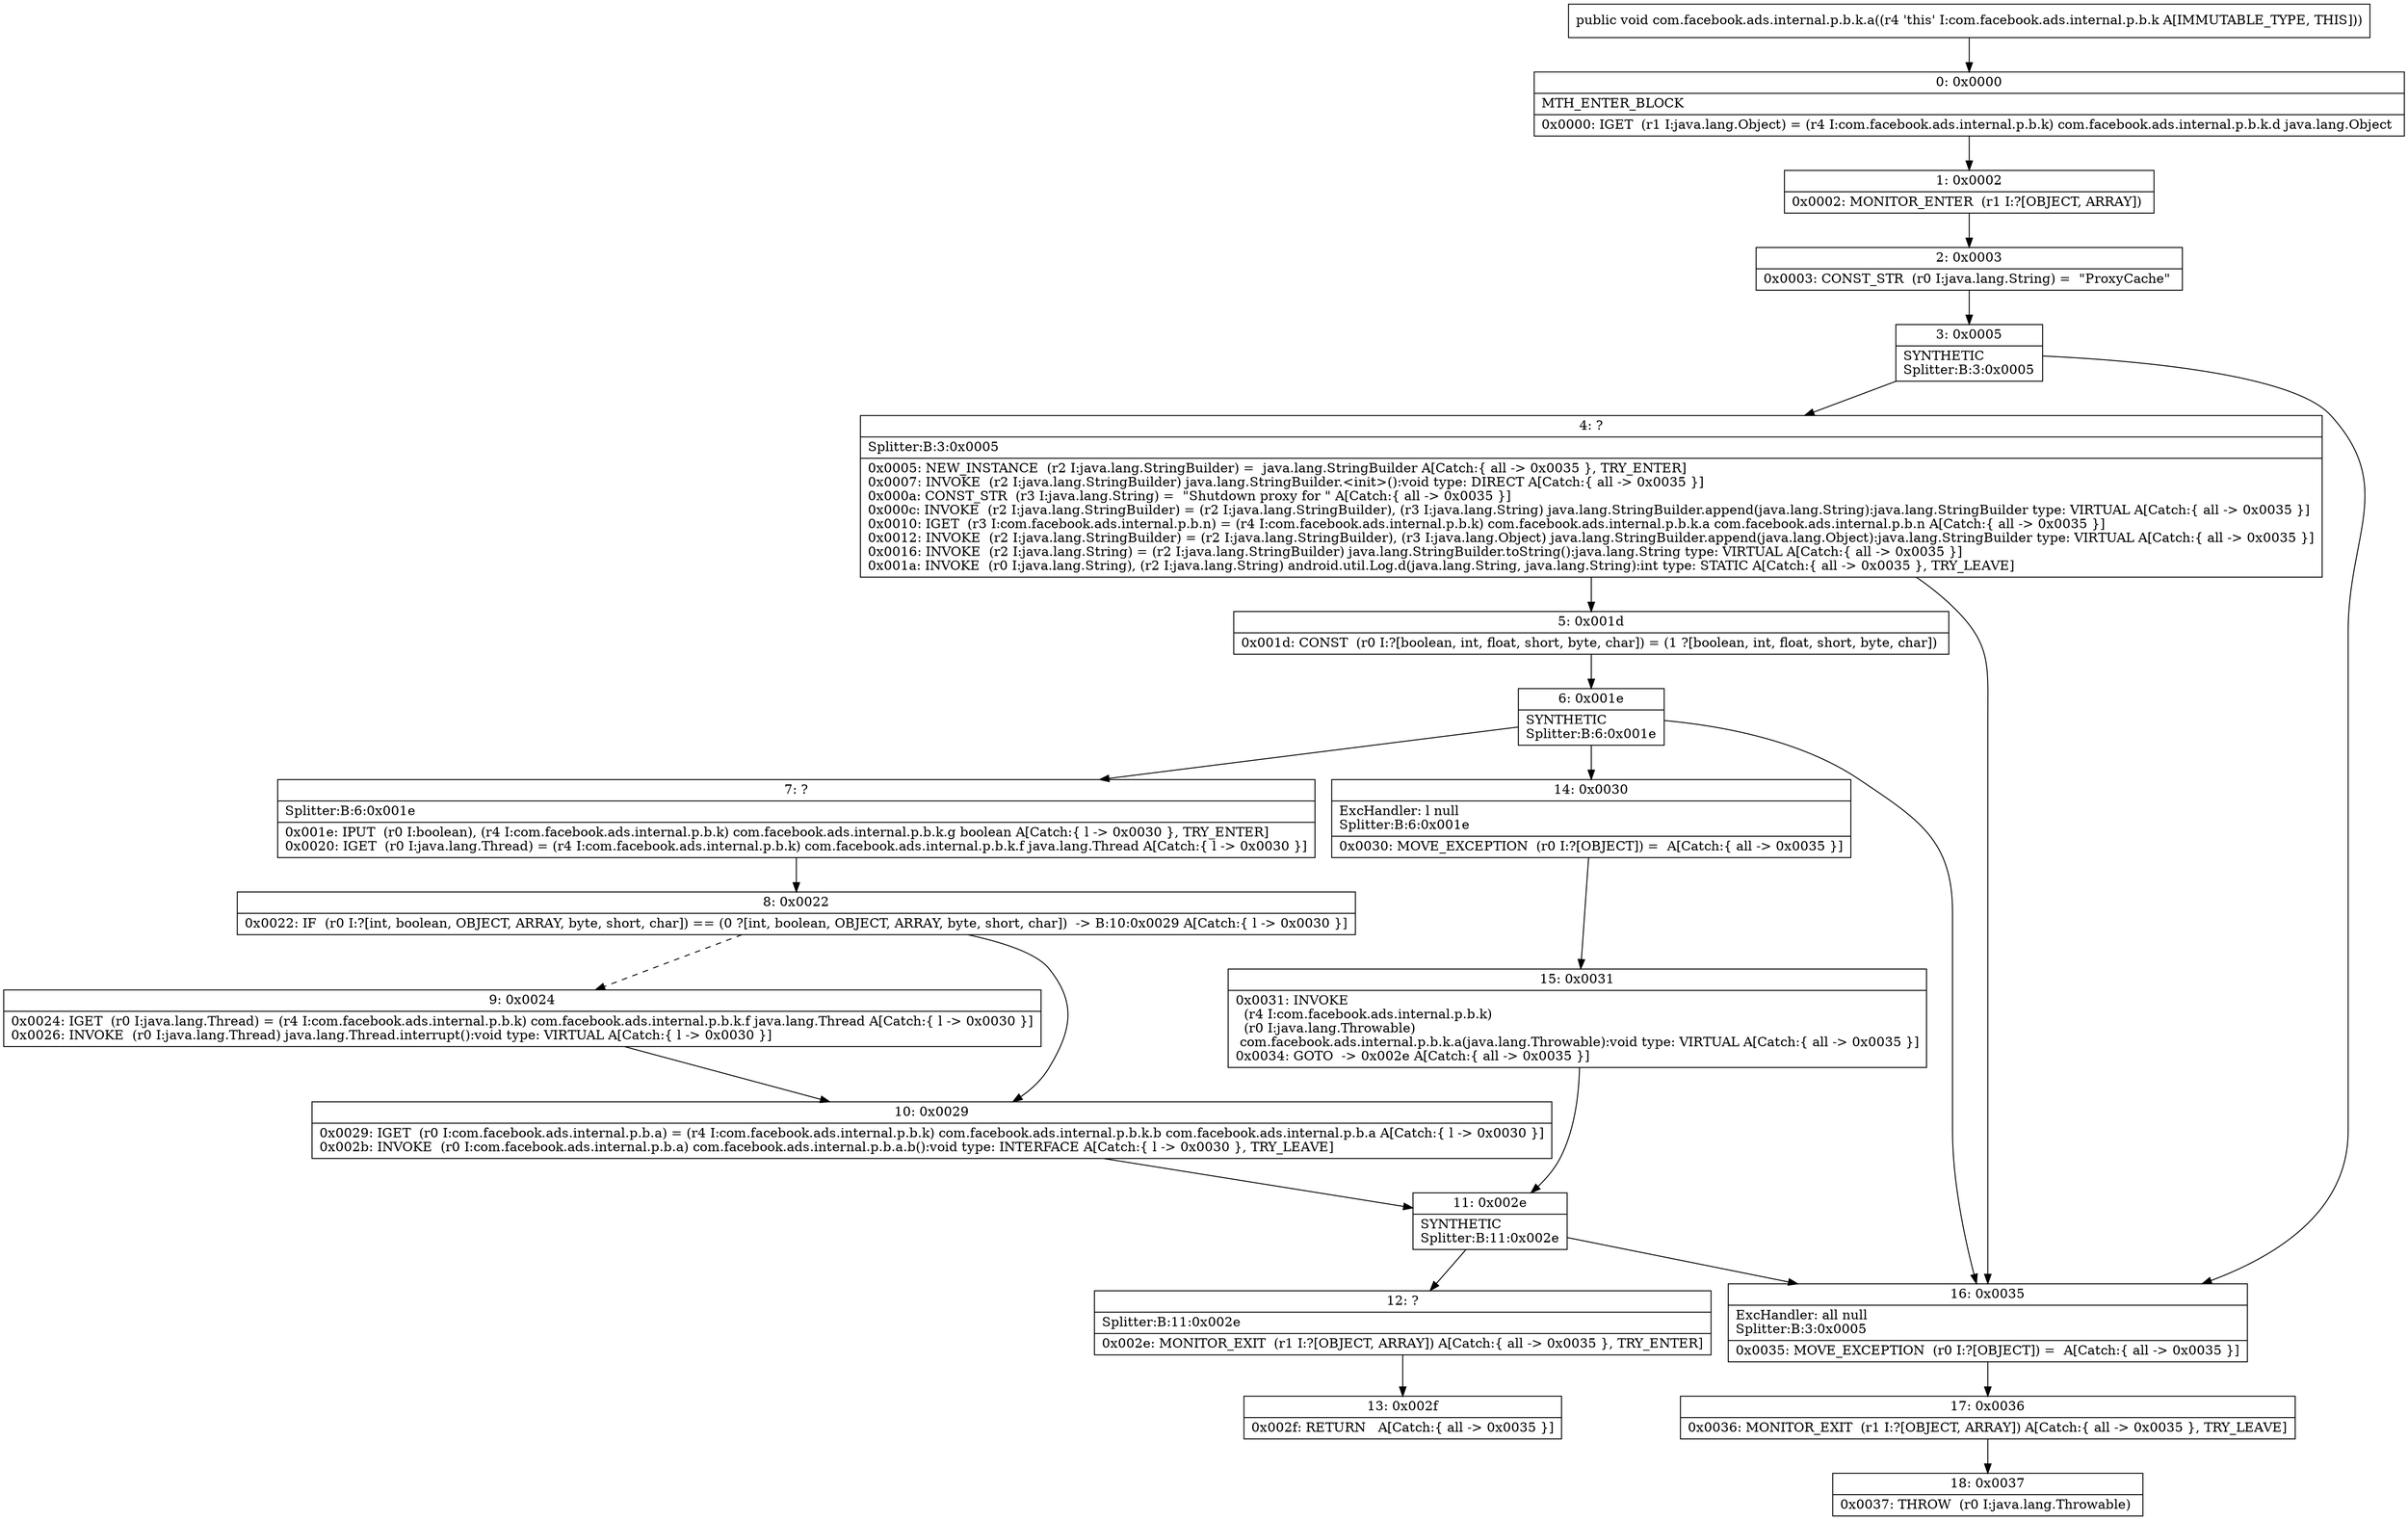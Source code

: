 digraph "CFG forcom.facebook.ads.internal.p.b.k.a()V" {
Node_0 [shape=record,label="{0\:\ 0x0000|MTH_ENTER_BLOCK\l|0x0000: IGET  (r1 I:java.lang.Object) = (r4 I:com.facebook.ads.internal.p.b.k) com.facebook.ads.internal.p.b.k.d java.lang.Object \l}"];
Node_1 [shape=record,label="{1\:\ 0x0002|0x0002: MONITOR_ENTER  (r1 I:?[OBJECT, ARRAY]) \l}"];
Node_2 [shape=record,label="{2\:\ 0x0003|0x0003: CONST_STR  (r0 I:java.lang.String) =  \"ProxyCache\" \l}"];
Node_3 [shape=record,label="{3\:\ 0x0005|SYNTHETIC\lSplitter:B:3:0x0005\l}"];
Node_4 [shape=record,label="{4\:\ ?|Splitter:B:3:0x0005\l|0x0005: NEW_INSTANCE  (r2 I:java.lang.StringBuilder) =  java.lang.StringBuilder A[Catch:\{ all \-\> 0x0035 \}, TRY_ENTER]\l0x0007: INVOKE  (r2 I:java.lang.StringBuilder) java.lang.StringBuilder.\<init\>():void type: DIRECT A[Catch:\{ all \-\> 0x0035 \}]\l0x000a: CONST_STR  (r3 I:java.lang.String) =  \"Shutdown proxy for \" A[Catch:\{ all \-\> 0x0035 \}]\l0x000c: INVOKE  (r2 I:java.lang.StringBuilder) = (r2 I:java.lang.StringBuilder), (r3 I:java.lang.String) java.lang.StringBuilder.append(java.lang.String):java.lang.StringBuilder type: VIRTUAL A[Catch:\{ all \-\> 0x0035 \}]\l0x0010: IGET  (r3 I:com.facebook.ads.internal.p.b.n) = (r4 I:com.facebook.ads.internal.p.b.k) com.facebook.ads.internal.p.b.k.a com.facebook.ads.internal.p.b.n A[Catch:\{ all \-\> 0x0035 \}]\l0x0012: INVOKE  (r2 I:java.lang.StringBuilder) = (r2 I:java.lang.StringBuilder), (r3 I:java.lang.Object) java.lang.StringBuilder.append(java.lang.Object):java.lang.StringBuilder type: VIRTUAL A[Catch:\{ all \-\> 0x0035 \}]\l0x0016: INVOKE  (r2 I:java.lang.String) = (r2 I:java.lang.StringBuilder) java.lang.StringBuilder.toString():java.lang.String type: VIRTUAL A[Catch:\{ all \-\> 0x0035 \}]\l0x001a: INVOKE  (r0 I:java.lang.String), (r2 I:java.lang.String) android.util.Log.d(java.lang.String, java.lang.String):int type: STATIC A[Catch:\{ all \-\> 0x0035 \}, TRY_LEAVE]\l}"];
Node_5 [shape=record,label="{5\:\ 0x001d|0x001d: CONST  (r0 I:?[boolean, int, float, short, byte, char]) = (1 ?[boolean, int, float, short, byte, char]) \l}"];
Node_6 [shape=record,label="{6\:\ 0x001e|SYNTHETIC\lSplitter:B:6:0x001e\l}"];
Node_7 [shape=record,label="{7\:\ ?|Splitter:B:6:0x001e\l|0x001e: IPUT  (r0 I:boolean), (r4 I:com.facebook.ads.internal.p.b.k) com.facebook.ads.internal.p.b.k.g boolean A[Catch:\{ l \-\> 0x0030 \}, TRY_ENTER]\l0x0020: IGET  (r0 I:java.lang.Thread) = (r4 I:com.facebook.ads.internal.p.b.k) com.facebook.ads.internal.p.b.k.f java.lang.Thread A[Catch:\{ l \-\> 0x0030 \}]\l}"];
Node_8 [shape=record,label="{8\:\ 0x0022|0x0022: IF  (r0 I:?[int, boolean, OBJECT, ARRAY, byte, short, char]) == (0 ?[int, boolean, OBJECT, ARRAY, byte, short, char])  \-\> B:10:0x0029 A[Catch:\{ l \-\> 0x0030 \}]\l}"];
Node_9 [shape=record,label="{9\:\ 0x0024|0x0024: IGET  (r0 I:java.lang.Thread) = (r4 I:com.facebook.ads.internal.p.b.k) com.facebook.ads.internal.p.b.k.f java.lang.Thread A[Catch:\{ l \-\> 0x0030 \}]\l0x0026: INVOKE  (r0 I:java.lang.Thread) java.lang.Thread.interrupt():void type: VIRTUAL A[Catch:\{ l \-\> 0x0030 \}]\l}"];
Node_10 [shape=record,label="{10\:\ 0x0029|0x0029: IGET  (r0 I:com.facebook.ads.internal.p.b.a) = (r4 I:com.facebook.ads.internal.p.b.k) com.facebook.ads.internal.p.b.k.b com.facebook.ads.internal.p.b.a A[Catch:\{ l \-\> 0x0030 \}]\l0x002b: INVOKE  (r0 I:com.facebook.ads.internal.p.b.a) com.facebook.ads.internal.p.b.a.b():void type: INTERFACE A[Catch:\{ l \-\> 0x0030 \}, TRY_LEAVE]\l}"];
Node_11 [shape=record,label="{11\:\ 0x002e|SYNTHETIC\lSplitter:B:11:0x002e\l}"];
Node_12 [shape=record,label="{12\:\ ?|Splitter:B:11:0x002e\l|0x002e: MONITOR_EXIT  (r1 I:?[OBJECT, ARRAY]) A[Catch:\{ all \-\> 0x0035 \}, TRY_ENTER]\l}"];
Node_13 [shape=record,label="{13\:\ 0x002f|0x002f: RETURN   A[Catch:\{ all \-\> 0x0035 \}]\l}"];
Node_14 [shape=record,label="{14\:\ 0x0030|ExcHandler: l null\lSplitter:B:6:0x001e\l|0x0030: MOVE_EXCEPTION  (r0 I:?[OBJECT]) =  A[Catch:\{ all \-\> 0x0035 \}]\l}"];
Node_15 [shape=record,label="{15\:\ 0x0031|0x0031: INVOKE  \l  (r4 I:com.facebook.ads.internal.p.b.k)\l  (r0 I:java.lang.Throwable)\l com.facebook.ads.internal.p.b.k.a(java.lang.Throwable):void type: VIRTUAL A[Catch:\{ all \-\> 0x0035 \}]\l0x0034: GOTO  \-\> 0x002e A[Catch:\{ all \-\> 0x0035 \}]\l}"];
Node_16 [shape=record,label="{16\:\ 0x0035|ExcHandler: all null\lSplitter:B:3:0x0005\l|0x0035: MOVE_EXCEPTION  (r0 I:?[OBJECT]) =  A[Catch:\{ all \-\> 0x0035 \}]\l}"];
Node_17 [shape=record,label="{17\:\ 0x0036|0x0036: MONITOR_EXIT  (r1 I:?[OBJECT, ARRAY]) A[Catch:\{ all \-\> 0x0035 \}, TRY_LEAVE]\l}"];
Node_18 [shape=record,label="{18\:\ 0x0037|0x0037: THROW  (r0 I:java.lang.Throwable) \l}"];
MethodNode[shape=record,label="{public void com.facebook.ads.internal.p.b.k.a((r4 'this' I:com.facebook.ads.internal.p.b.k A[IMMUTABLE_TYPE, THIS])) }"];
MethodNode -> Node_0;
Node_0 -> Node_1;
Node_1 -> Node_2;
Node_2 -> Node_3;
Node_3 -> Node_4;
Node_3 -> Node_16;
Node_4 -> Node_5;
Node_4 -> Node_16;
Node_5 -> Node_6;
Node_6 -> Node_7;
Node_6 -> Node_14;
Node_6 -> Node_16;
Node_7 -> Node_8;
Node_8 -> Node_9[style=dashed];
Node_8 -> Node_10;
Node_9 -> Node_10;
Node_10 -> Node_11;
Node_11 -> Node_12;
Node_11 -> Node_16;
Node_12 -> Node_13;
Node_14 -> Node_15;
Node_15 -> Node_11;
Node_16 -> Node_17;
Node_17 -> Node_18;
}

